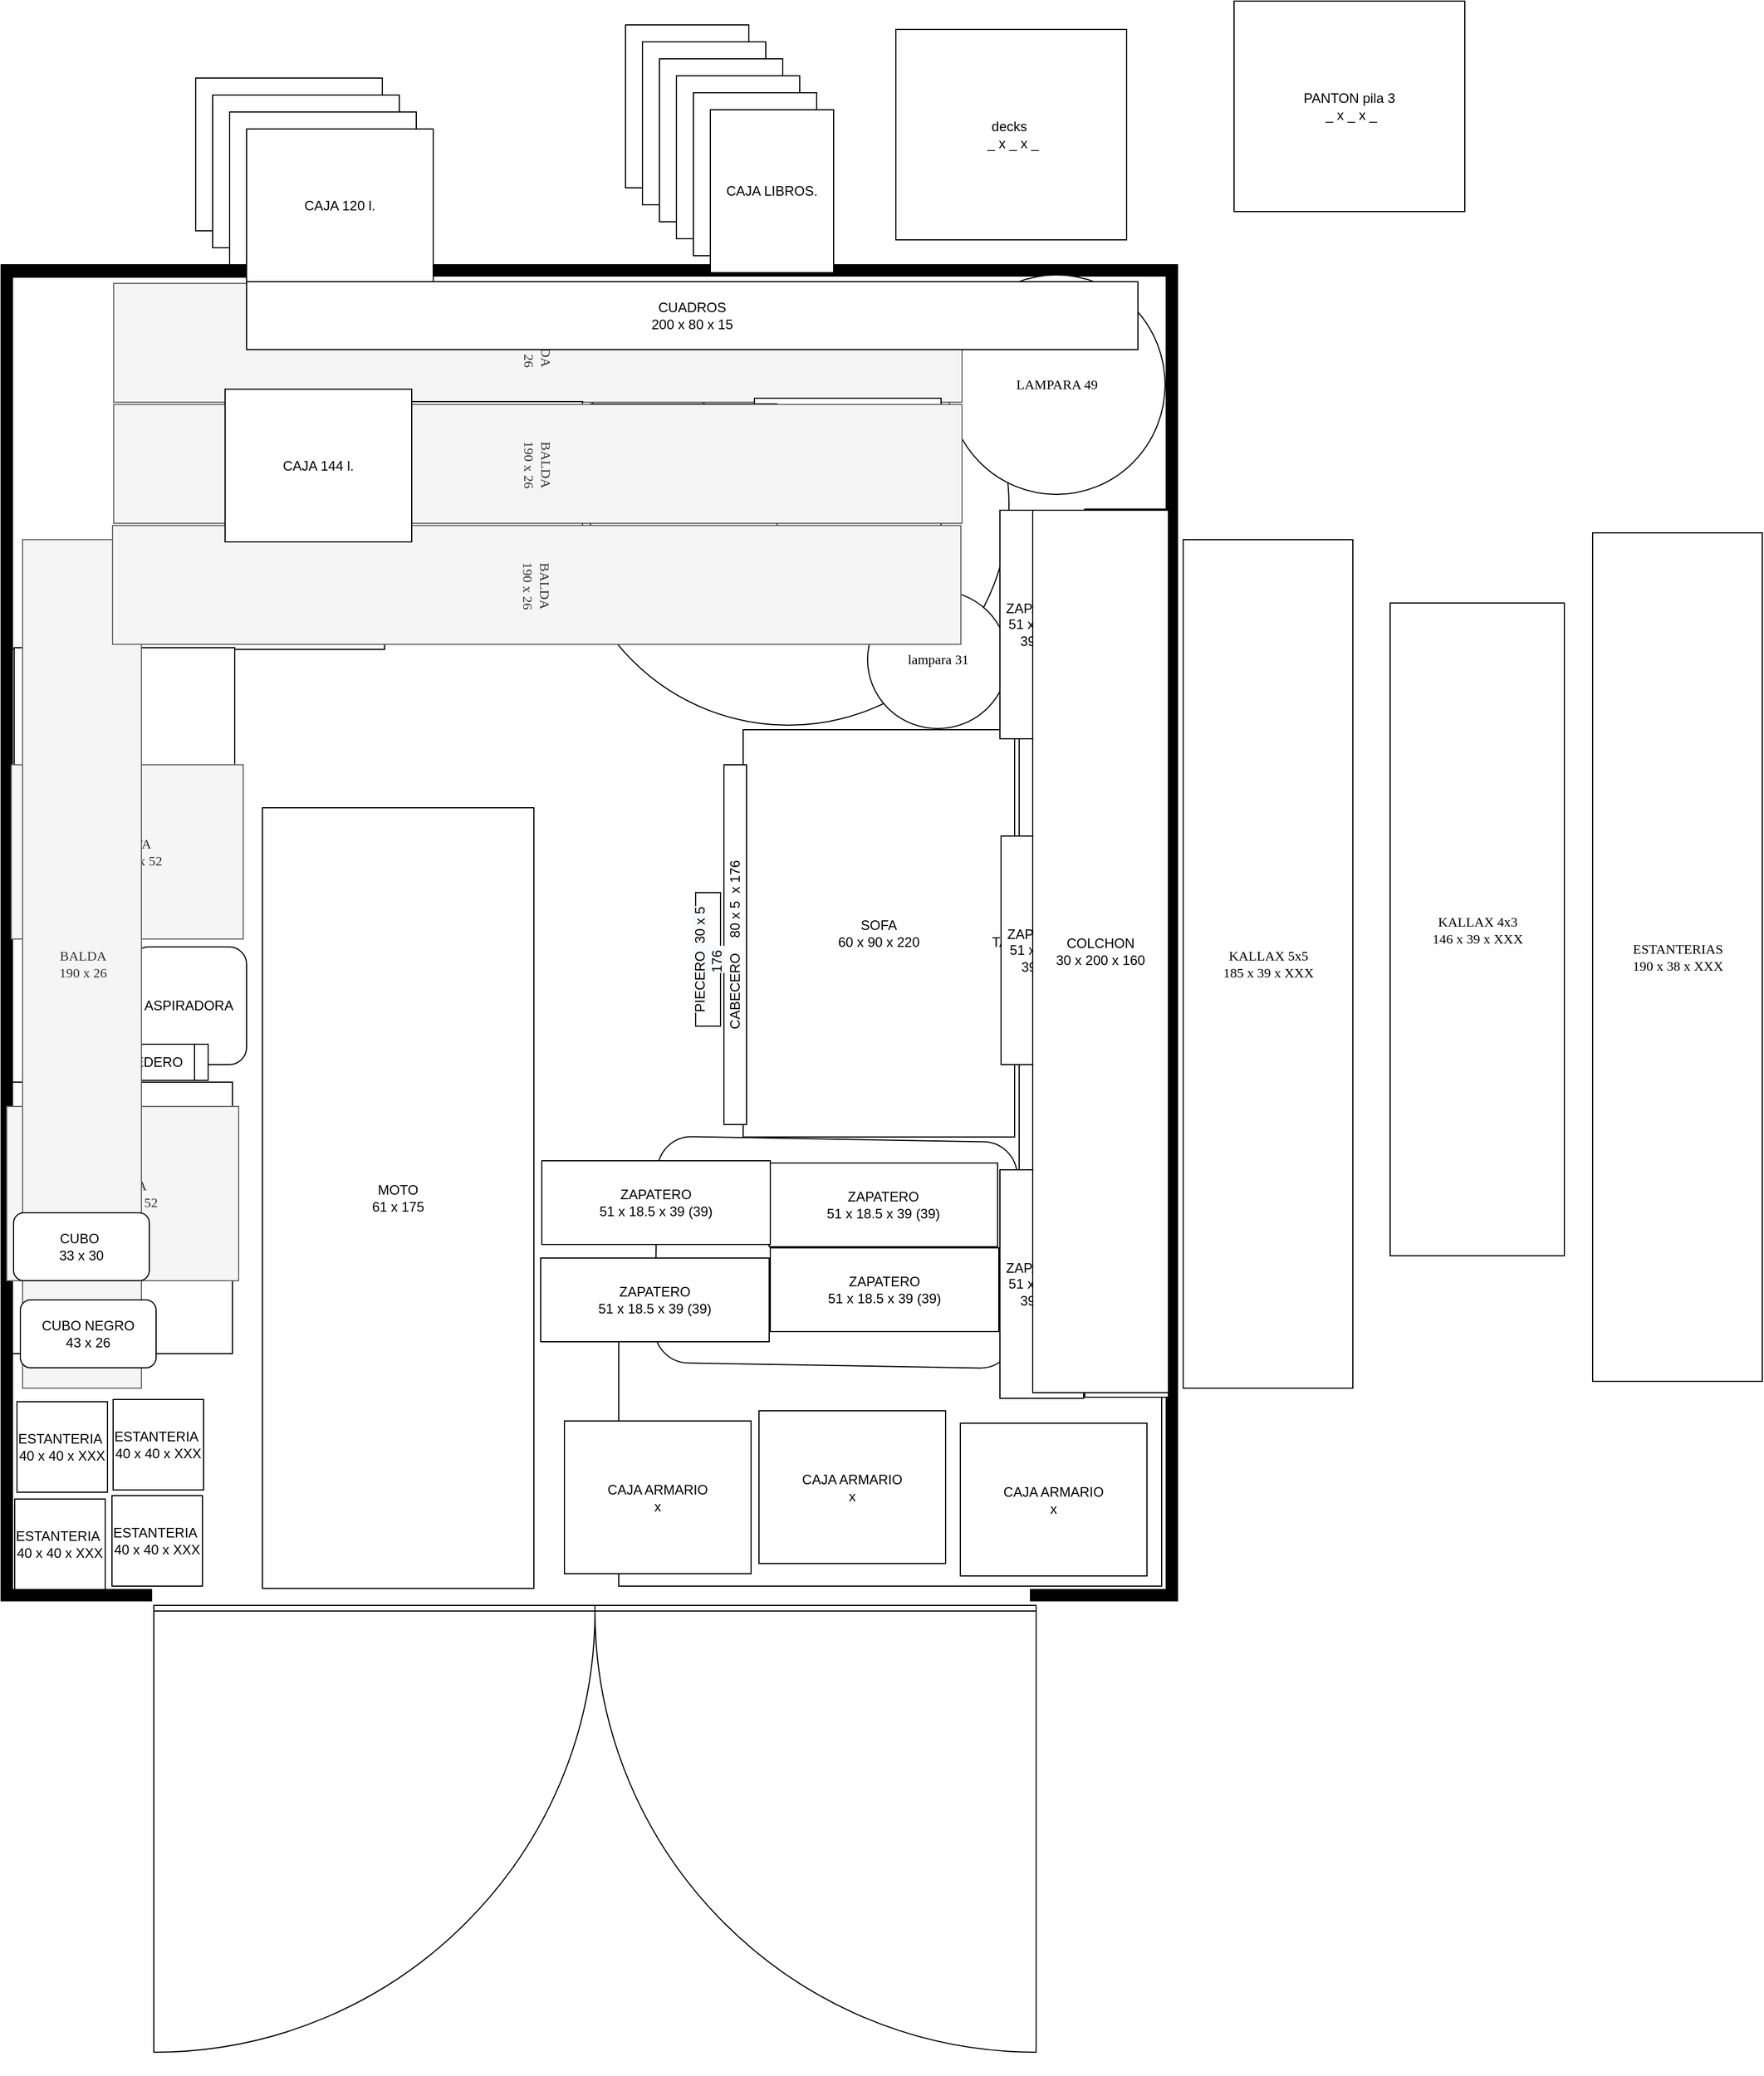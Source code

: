 <mxfile version="14.2.7" type="github">
  <diagram name="Page-1" id="38b20595-45e3-9b7f-d5ca-b57f44c5b66d">
    <mxGraphModel dx="1684" dy="2404" grid="0" gridSize="15" guides="0" tooltips="1" connect="0" arrows="0" fold="1" page="1" pageScale="1" pageWidth="1043" pageHeight="1181" background="none" math="1" shadow="0">
      <root>
        <mxCell id="0" />
        <mxCell id="1" parent="0" />
        <mxCell id="r4qnVybcs4rJ6ydenGPn-32" value="MESA PLEGLABLE&lt;br&gt;84 x 84&amp;nbsp; x 74" style="rounded=0;whiteSpace=wrap;html=1;strokeColor=#000000;fillColor=#ffffff;" parent="1" vertex="1">
          <mxGeometry x="10" y="11" width="329" height="329" as="geometry" />
        </mxCell>
        <mxCell id="48ef80bc37b76060-383" value="MESA&amp;nbsp;&lt;br&gt;100 x 100 x 74.5" style="shape=ellipse;shadow=0;rounded=0;comic=0;fontFamily=Verdana;fontSize=12;align=center;html=1;" parent="1" vertex="1">
          <mxGeometry x="501" y="17" width="390" height="390" as="geometry" />
        </mxCell>
        <mxCell id="r4qnVybcs4rJ6ydenGPn-2" value="ESTANTERIAS&lt;br&gt;190 x 38 x XXX" style="shape=rect;shadow=0;rounded=0;comic=0;fontFamily=Verdana;fontSize=12;align=center;html=1;text=moto" parent="1" vertex="1">
          <mxGeometry x="1407" y="237" width="150" height="750" as="geometry" />
        </mxCell>
        <mxCell id="r4qnVybcs4rJ6ydenGPn-3" value="TABLA PLANCHA&lt;br&gt;60 x 120" style="shape=rect;shadow=0;rounded=0;comic=0;fontFamily=Verdana;fontSize=12;align=center;html=1;text=moto;direction=south;" parent="1" vertex="1">
          <mxGeometry x="546" y="943" width="480" height="225" as="geometry" />
        </mxCell>
        <mxCell id="r4qnVybcs4rJ6ydenGPn-8" value="LAVADORA&lt;br&gt;65 x 50" style="rounded=0;whiteSpace=wrap;html=1;strokeColor=#000000;fillColor=#ffffff;rotation=-90;" parent="1" vertex="1">
          <mxGeometry x="-13" y="745" width="240" height="195" as="geometry" />
        </mxCell>
        <mxCell id="r4qnVybcs4rJ6ydenGPn-9" value="LAVAVAJILLAS&lt;br&gt;65 x 50" style="rounded=0;whiteSpace=wrap;html=1;strokeColor=#000000;fillColor=#ffffff;rotation=-90;" parent="1" vertex="1">
          <mxGeometry x="-11" y="361" width="240" height="195" as="geometry" />
        </mxCell>
        <mxCell id="r4qnVybcs4rJ6ydenGPn-11" value="SOFA&lt;br&gt;60 x 90 x 220" style="rounded=0;whiteSpace=wrap;html=1;strokeColor=#000000;fillColor=#ffffff;" parent="1" vertex="1">
          <mxGeometry x="656" y="411" width="240" height="360" as="geometry" />
        </mxCell>
        <mxCell id="r4qnVybcs4rJ6ydenGPn-12" value="MOTO&lt;br&gt;61 x 175" style="rounded=0;whiteSpace=wrap;html=1;strokeColor=#000000;fillColor=#ffffff;" parent="1" vertex="1">
          <mxGeometry x="231" y="480" width="240" height="690" as="geometry" />
        </mxCell>
        <mxCell id="r4qnVybcs4rJ6ydenGPn-13" value="CAJA ARMARIO&lt;br&gt;x" style="rounded=0;whiteSpace=wrap;html=1;strokeColor=#000000;fillColor=#ffffff;" parent="1" vertex="1">
          <mxGeometry x="848" y="1024" width="165" height="135" as="geometry" />
        </mxCell>
        <mxCell id="r4qnVybcs4rJ6ydenGPn-14" value="CAJA ARMARIO&lt;br&gt;x" style="rounded=0;whiteSpace=wrap;html=1;strokeColor=#000000;fillColor=#ffffff;" parent="1" vertex="1">
          <mxGeometry x="498" y="1022" width="165" height="135" as="geometry" />
        </mxCell>
        <mxCell id="r4qnVybcs4rJ6ydenGPn-15" value="CAJA ARMARIO&lt;br&gt;x" style="rounded=0;whiteSpace=wrap;html=1;strokeColor=#000000;fillColor=#ffffff;" parent="1" vertex="1">
          <mxGeometry x="670" y="1013" width="165" height="135" as="geometry" />
        </mxCell>
        <mxCell id="r4qnVybcs4rJ6ydenGPn-16" value="TABLEROS&lt;br&gt;" style="rounded=0;whiteSpace=wrap;html=1;strokeColor=#000000;fillColor=#ffffff;" parent="1" vertex="1">
          <mxGeometry x="900" y="261" width="15" height="675" as="geometry" />
        </mxCell>
        <mxCell id="r4qnVybcs4rJ6ydenGPn-17" value="" style="verticalLabelPosition=bottom;html=1;verticalAlign=top;align=center;shape=mxgraph.floorplan.wallCorner;fillColor=#000000;strokeColor=#000000;" parent="1" vertex="1">
          <mxGeometry width="1035" height="1170" as="geometry" />
        </mxCell>
        <mxCell id="r4qnVybcs4rJ6ydenGPn-19" value="" style="verticalLabelPosition=bottom;html=1;verticalAlign=top;align=center;shape=mxgraph.floorplan.wallCorner;fillColor=#000000;direction=south;strokeColor=#000000;" parent="1" vertex="1">
          <mxGeometry x="515" width="525" height="1170" as="geometry" />
        </mxCell>
        <mxCell id="r4qnVybcs4rJ6ydenGPn-20" value="" style="verticalLabelPosition=bottom;html=1;verticalAlign=top;align=center;shape=mxgraph.floorplan.wallCorner;fillColor=#000000;direction=north;strokeColor=#000000;" parent="1" vertex="1">
          <mxGeometry y="1157" width="133" height="24" as="geometry" />
        </mxCell>
        <mxCell id="r4qnVybcs4rJ6ydenGPn-21" value="" style="verticalLabelPosition=bottom;html=1;verticalAlign=top;align=center;shape=mxgraph.floorplan.wallCorner;fillColor=#000000;direction=west;strokeColor=#000000;" parent="1" vertex="1">
          <mxGeometry x="910" y="1095" width="130" height="86" as="geometry" />
        </mxCell>
        <mxCell id="r4qnVybcs4rJ6ydenGPn-22" value="" style="verticalLabelPosition=bottom;html=1;verticalAlign=top;align=center;shape=mxgraph.floorplan.doorDouble;aspect=fixed;strokeColor=#000000;fillColor=#ffffff;" parent="1" vertex="1">
          <mxGeometry x="135" y="1185" width="780" height="414.38" as="geometry" />
        </mxCell>
        <mxCell id="r4qnVybcs4rJ6ydenGPn-25" value="MESITA&amp;nbsp;&lt;br&gt;40 x 52 x 52" style="shape=rect;shadow=0;rounded=0;comic=0;fontFamily=Verdana;fontSize=12;align=center;html=1;text=moto;fillColor=#f5f5f5;strokeColor=#666666;fontColor=#333333;" parent="1" vertex="1">
          <mxGeometry x="5" y="744" width="205" height="154" as="geometry" />
        </mxCell>
        <mxCell id="r4qnVybcs4rJ6ydenGPn-26" value="MESITA&amp;nbsp;&lt;br&gt;40 x 52 x 52" style="shape=rect;shadow=0;rounded=0;comic=0;fontFamily=Verdana;fontSize=12;align=center;html=1;text=moto;fillColor=#f5f5f5;strokeColor=#666666;fontColor=#333333;" parent="1" vertex="1">
          <mxGeometry x="9" y="442" width="205" height="154" as="geometry" />
        </mxCell>
        <mxCell id="r4qnVybcs4rJ6ydenGPn-27" value="KALLAX 5x5&lt;br&gt;185 x 39 x XXX" style="shape=rect;shadow=0;rounded=0;comic=0;fontFamily=Verdana;fontSize=12;align=center;html=1;text=moto" parent="1" vertex="1">
          <mxGeometry x="1045" y="243" width="150" height="750" as="geometry" />
        </mxCell>
        <mxCell id="r4qnVybcs4rJ6ydenGPn-28" value="KALLAX 4x3&lt;br&gt;146 x 39 x XXX" style="shape=rect;shadow=0;rounded=0;comic=0;fontFamily=Verdana;fontSize=12;align=center;html=1;text=moto" parent="1" vertex="1">
          <mxGeometry x="1228" y="299" width="154" height="577" as="geometry" />
        </mxCell>
        <mxCell id="r4qnVybcs4rJ6ydenGPn-29" value="lampara 31" style="shape=ellipse;shadow=0;rounded=0;comic=0;fontFamily=Verdana;fontSize=12;align=center;html=1;" parent="1" vertex="1">
          <mxGeometry x="766" y="288" width="124" height="122" as="geometry" />
        </mxCell>
        <mxCell id="r4qnVybcs4rJ6ydenGPn-30" value="LAMPARA 49" style="shape=ellipse;shadow=0;rounded=0;comic=0;fontFamily=Verdana;fontSize=12;align=center;html=1;" parent="1" vertex="1">
          <mxGeometry x="837" y="9" width="192" height="194" as="geometry" />
        </mxCell>
        <mxCell id="r4qnVybcs4rJ6ydenGPn-34" value="BASE MESA aprox. 58&lt;br&gt;" style="shape=ellipse;shadow=0;rounded=0;comic=0;fontFamily=Verdana;fontSize=12;align=center;html=1;" parent="1" vertex="1">
          <mxGeometry x="586" y="90" width="230" height="230" as="geometry" />
        </mxCell>
        <mxCell id="r4qnVybcs4rJ6ydenGPn-24" value="BALDA&lt;br&gt;190 x 26" style="shape=rect;shadow=0;rounded=0;comic=0;fontFamily=Verdana;fontSize=12;align=center;html=1;text=moto;fillColor=#f5f5f5;strokeColor=#666666;fontColor=#333333;rotation=90;" parent="1" vertex="1">
          <mxGeometry x="422" y="-306" width="105" height="750" as="geometry" />
        </mxCell>
        <mxCell id="r4qnVybcs4rJ6ydenGPn-35" value="CAJA 144 l." style="rounded=0;whiteSpace=wrap;html=1;strokeColor=#000000;fillColor=#ffffff;" parent="1" vertex="1">
          <mxGeometry x="349" y="121" width="165" height="135" as="geometry" />
        </mxCell>
        <mxCell id="r4qnVybcs4rJ6ydenGPn-36" value="CAJA 144 l." style="rounded=0;whiteSpace=wrap;html=1;strokeColor=#000000;fillColor=#ffffff;" parent="1" vertex="1">
          <mxGeometry x="666" y="118" width="165" height="135" as="geometry" />
        </mxCell>
        <mxCell id="r4qnVybcs4rJ6ydenGPn-38" value="CAJA 144 l." style="rounded=0;whiteSpace=wrap;html=1;strokeColor=#000000;fillColor=#ffffff;" parent="1" vertex="1">
          <mxGeometry x="521" y="123" width="165" height="135" as="geometry" />
        </mxCell>
        <mxCell id="r4qnVybcs4rJ6ydenGPn-39" value="BALDA&lt;br&gt;190 x 26" style="shape=rect;shadow=0;rounded=0;comic=0;fontFamily=Verdana;fontSize=12;align=center;html=1;text=moto;fillColor=#f5f5f5;strokeColor=#666666;fontColor=#333333;rotation=90;" parent="1" vertex="1">
          <mxGeometry x="422" y="-199" width="105" height="750" as="geometry" />
        </mxCell>
        <mxCell id="r4qnVybcs4rJ6ydenGPn-40" value="CAJA ROPA&lt;br&gt;50 x 80&amp;nbsp;&lt;br&gt;x 8" style="rounded=1;whiteSpace=wrap;html=1;strokeColor=#000000;fillColor=#ffffff;rotation=-89;direction=south;" parent="1" vertex="1">
          <mxGeometry x="638" y="714" width="200" height="318" as="geometry" />
        </mxCell>
        <mxCell id="r4qnVybcs4rJ6ydenGPn-41" value="ASPIRADORA" style="rounded=1;whiteSpace=wrap;html=1;strokeColor=#000000;fillColor=#ffffff;" parent="1" vertex="1">
          <mxGeometry x="115" y="603" width="102" height="104" as="geometry" />
        </mxCell>
        <mxCell id="r4qnVybcs4rJ6ydenGPn-42" value="TENDEDERO" style="shape=process;whiteSpace=wrap;html=1;backgroundOutline=1;strokeColor=#000000;fillColor=#ffffff;" parent="1" vertex="1">
          <mxGeometry x="63" y="689" width="120" height="32" as="geometry" />
        </mxCell>
        <mxCell id="r4qnVybcs4rJ6ydenGPn-45" value="ZAPATERO&lt;br&gt;51 x 18.5 x 39 (39)" style="rounded=0;whiteSpace=wrap;html=1;strokeColor=#000000;fillColor=#ffffff;" parent="1" vertex="1">
          <mxGeometry x="680" y="869" width="202" height="74" as="geometry" />
        </mxCell>
        <mxCell id="r4qnVybcs4rJ6ydenGPn-46" value="ZAPATERO&lt;br&gt;51 x 18.5 x 39 (39)" style="rounded=0;whiteSpace=wrap;html=1;strokeColor=#000000;fillColor=#ffffff;" parent="1" vertex="1">
          <mxGeometry x="679" y="794" width="202" height="74" as="geometry" />
        </mxCell>
        <mxCell id="r4qnVybcs4rJ6ydenGPn-47" value="ZAPATERO&lt;br&gt;51 x 18.5 x 39 (39)" style="rounded=0;whiteSpace=wrap;html=1;strokeColor=#000000;fillColor=#ffffff;direction=south;" parent="1" vertex="1">
          <mxGeometry x="958" y="216" width="74" height="202" as="geometry" />
        </mxCell>
        <mxCell id="r4qnVybcs4rJ6ydenGPn-48" value="ZAPATERO&lt;br&gt;51 x 18.5 x 39 (39)" style="rounded=0;whiteSpace=wrap;html=1;strokeColor=#000000;fillColor=#ffffff;direction=south;" parent="1" vertex="1">
          <mxGeometry x="883" y="217" width="74" height="202" as="geometry" />
        </mxCell>
        <mxCell id="r4qnVybcs4rJ6ydenGPn-49" value="ZAPATERO&lt;br&gt;51 x 18.5 x 39 (39)" style="rounded=0;whiteSpace=wrap;html=1;strokeColor=#000000;fillColor=#ffffff;" parent="1" vertex="1">
          <mxGeometry x="477" y="878" width="202" height="74" as="geometry" />
        </mxCell>
        <mxCell id="r4qnVybcs4rJ6ydenGPn-50" value="ZAPATERO&lt;br&gt;51 x 18.5 x 39 (39)" style="rounded=0;whiteSpace=wrap;html=1;strokeColor=#000000;fillColor=#ffffff;" parent="1" vertex="1">
          <mxGeometry x="478" y="792" width="202" height="74" as="geometry" />
        </mxCell>
        <mxCell id="r4qnVybcs4rJ6ydenGPn-53" value="&lt;span&gt;CABECERO&amp;nbsp; &amp;nbsp;&amp;nbsp;&lt;/span&gt;&lt;span&gt;80 x 5&amp;nbsp; x 176&lt;/span&gt;" style="rounded=0;whiteSpace=wrap;html=1;strokeColor=#000000;fillColor=#ffffff;rotation=-90;" parent="1" vertex="1">
          <mxGeometry x="490" y="591" width="318" height="20" as="geometry" />
        </mxCell>
        <mxCell id="r4qnVybcs4rJ6ydenGPn-54" value="&lt;span style=&quot;color: rgb(0 , 0 , 0) ; font-family: &amp;#34;helvetica&amp;#34; ; font-size: 12px ; font-style: normal ; font-weight: 400 ; letter-spacing: normal ; text-align: center ; text-indent: 0px ; text-transform: none ; word-spacing: 0px ; background-color: rgb(248 , 249 , 250) ; display: inline ; float: none&quot;&gt;PIECERO&amp;nbsp;&amp;nbsp;&lt;/span&gt;&lt;span style=&quot;color: rgb(0 , 0 , 0) ; font-family: &amp;#34;helvetica&amp;#34; ; font-size: 12px ; font-style: normal ; font-weight: 400 ; letter-spacing: normal ; text-align: center ; text-indent: 0px ; text-transform: none ; word-spacing: 0px ; background-color: rgb(248 , 249 , 250) ; display: inline ; float: none&quot;&gt;30 x 5 176&amp;nbsp;&lt;/span&gt;" style="rounded=0;whiteSpace=wrap;html=1;strokeColor=#000000;fillColor=#ffffff;rotation=-90;" parent="1" vertex="1">
          <mxGeometry x="566" y="603" width="118" height="22" as="geometry" />
        </mxCell>
        <mxCell id="r4qnVybcs4rJ6ydenGPn-23" value="BALDA&lt;br&gt;190 x 26" style="shape=rect;shadow=0;rounded=0;comic=0;fontFamily=Verdana;fontSize=12;align=center;html=1;text=moto;fillColor=#f5f5f5;strokeColor=#666666;fontColor=#333333;" parent="1" vertex="1">
          <mxGeometry x="19" y="243" width="105" height="750" as="geometry" />
        </mxCell>
        <mxCell id="r4qnVybcs4rJ6ydenGPn-43" value="CUBO NEGRO&lt;br&gt;43 x 26" style="rounded=1;whiteSpace=wrap;html=1;strokeColor=#000000;fillColor=#ffffff;" parent="1" vertex="1">
          <mxGeometry x="17" y="915" width="120" height="60" as="geometry" />
        </mxCell>
        <mxCell id="r4qnVybcs4rJ6ydenGPn-44" value="CUBO&amp;nbsp;&lt;br&gt;33 x 30" style="rounded=1;whiteSpace=wrap;html=1;strokeColor=#000000;fillColor=#ffffff;" parent="1" vertex="1">
          <mxGeometry x="11" y="838" width="120" height="60" as="geometry" />
        </mxCell>
        <mxCell id="r4qnVybcs4rJ6ydenGPn-55" value="CUADROS&lt;br&gt;200 x 80 x 15" style="rounded=0;whiteSpace=wrap;html=1;strokeColor=#000000;fillColor=#ffffff;" parent="1" vertex="1">
          <mxGeometry x="217" y="15" width="788" height="60" as="geometry" />
        </mxCell>
        <mxCell id="r4qnVybcs4rJ6ydenGPn-56" value="ESTANTERIA&amp;nbsp;&lt;br&gt;40 x 40 x XXX" style="whiteSpace=wrap;html=1;aspect=fixed;strokeColor=#000000;fillColor=#ffffff;" parent="1" vertex="1">
          <mxGeometry x="14" y="1005" width="80" height="80" as="geometry" />
        </mxCell>
        <mxCell id="r4qnVybcs4rJ6ydenGPn-57" value="ESTANTERIA&amp;nbsp;&lt;br&gt;40 x 40 x XXX" style="whiteSpace=wrap;html=1;aspect=fixed;strokeColor=#000000;fillColor=#ffffff;" parent="1" vertex="1">
          <mxGeometry x="12" y="1091" width="80" height="80" as="geometry" />
        </mxCell>
        <mxCell id="r4qnVybcs4rJ6ydenGPn-58" value="ESTANTERIA&amp;nbsp;&lt;br&gt;40 x 40 x XXX" style="whiteSpace=wrap;html=1;aspect=fixed;strokeColor=#000000;fillColor=#ffffff;" parent="1" vertex="1">
          <mxGeometry x="99" y="1003" width="80" height="80" as="geometry" />
        </mxCell>
        <mxCell id="r4qnVybcs4rJ6ydenGPn-59" value="ESTANTERIA&amp;nbsp;&lt;br&gt;40 x 40 x XXX" style="whiteSpace=wrap;html=1;aspect=fixed;strokeColor=#000000;fillColor=#ffffff;" parent="1" vertex="1">
          <mxGeometry x="98" y="1088" width="80" height="80" as="geometry" />
        </mxCell>
        <mxCell id="r4qnVybcs4rJ6ydenGPn-60" value="decks&amp;nbsp;&lt;br&gt;&amp;nbsp;_ x _ x _" style="rounded=0;whiteSpace=wrap;html=1;strokeColor=#000000;fillColor=#ffffff;" parent="1" vertex="1">
          <mxGeometry x="791" y="-208" width="204" height="186" as="geometry" />
        </mxCell>
        <mxCell id="r4qnVybcs4rJ6ydenGPn-61" value="CAJA 120 l." style="rounded=0;whiteSpace=wrap;html=1;strokeColor=#000000;fillColor=#ffffff;" parent="1" vertex="1">
          <mxGeometry x="172" y="-165" width="165" height="135" as="geometry" />
        </mxCell>
        <mxCell id="r4qnVybcs4rJ6ydenGPn-62" value="CAJA 120 l." style="rounded=0;whiteSpace=wrap;html=1;strokeColor=#000000;fillColor=#ffffff;" parent="1" vertex="1">
          <mxGeometry x="187" y="-150" width="165" height="135" as="geometry" />
        </mxCell>
        <mxCell id="r4qnVybcs4rJ6ydenGPn-63" value="CAJA 120 l." style="rounded=0;whiteSpace=wrap;html=1;strokeColor=#000000;fillColor=#ffffff;" parent="1" vertex="1">
          <mxGeometry x="187" y="-150" width="165" height="135" as="geometry" />
        </mxCell>
        <mxCell id="r4qnVybcs4rJ6ydenGPn-64" value="CAJA 120 l." style="rounded=0;whiteSpace=wrap;html=1;strokeColor=#000000;fillColor=#ffffff;" parent="1" vertex="1">
          <mxGeometry x="202" y="-135" width="165" height="135" as="geometry" />
        </mxCell>
        <mxCell id="r4qnVybcs4rJ6ydenGPn-65" value="CAJA 120 l." style="rounded=0;whiteSpace=wrap;html=1;strokeColor=#000000;fillColor=#ffffff;" parent="1" vertex="1">
          <mxGeometry x="202" y="-135" width="165" height="135" as="geometry" />
        </mxCell>
        <mxCell id="r4qnVybcs4rJ6ydenGPn-66" value="CAJA 120 l." style="rounded=0;whiteSpace=wrap;html=1;strokeColor=#000000;fillColor=#ffffff;" parent="1" vertex="1">
          <mxGeometry x="217" y="-120" width="165" height="135" as="geometry" />
        </mxCell>
        <mxCell id="r4qnVybcs4rJ6ydenGPn-67" value="CAJA LIBROS." style="rounded=0;whiteSpace=wrap;html=1;strokeColor=#000000;fillColor=#ffffff;" parent="1" vertex="1">
          <mxGeometry x="552" y="-212" width="109" height="144" as="geometry" />
        </mxCell>
        <mxCell id="r4qnVybcs4rJ6ydenGPn-68" value="CAJA LIBROS." style="rounded=0;whiteSpace=wrap;html=1;strokeColor=#000000;fillColor=#ffffff;" parent="1" vertex="1">
          <mxGeometry x="567" y="-197" width="109" height="144" as="geometry" />
        </mxCell>
        <mxCell id="r4qnVybcs4rJ6ydenGPn-69" value="CAJA LIBROS." style="rounded=0;whiteSpace=wrap;html=1;strokeColor=#000000;fillColor=#ffffff;" parent="1" vertex="1">
          <mxGeometry x="582" y="-182" width="109" height="144" as="geometry" />
        </mxCell>
        <mxCell id="r4qnVybcs4rJ6ydenGPn-70" value="CAJA LIBROS." style="rounded=0;whiteSpace=wrap;html=1;strokeColor=#000000;fillColor=#ffffff;" parent="1" vertex="1">
          <mxGeometry x="597" y="-167" width="109" height="144" as="geometry" />
        </mxCell>
        <mxCell id="r4qnVybcs4rJ6ydenGPn-71" value="CAJA LIBROS." style="rounded=0;whiteSpace=wrap;html=1;strokeColor=#000000;fillColor=#ffffff;" parent="1" vertex="1">
          <mxGeometry x="612" y="-152" width="109" height="144" as="geometry" />
        </mxCell>
        <mxCell id="r4qnVybcs4rJ6ydenGPn-72" value="CAJA LIBROS." style="rounded=0;whiteSpace=wrap;html=1;strokeColor=#000000;fillColor=#ffffff;" parent="1" vertex="1">
          <mxGeometry x="627" y="-137" width="109" height="144" as="geometry" />
        </mxCell>
        <mxCell id="5UWoC-fxccsJFHag1fMj-1" value="PANTON pila 3&lt;br&gt;&amp;nbsp;_ x _ x _" style="rounded=0;whiteSpace=wrap;html=1;strokeColor=#000000;fillColor=#ffffff;" vertex="1" parent="1">
          <mxGeometry x="1090" y="-233" width="204" height="186" as="geometry" />
        </mxCell>
        <mxCell id="5UWoC-fxccsJFHag1fMj-2" value="ZAPATERO&lt;br&gt;51 x 18.5 x 39 (39)" style="rounded=0;whiteSpace=wrap;html=1;strokeColor=#000000;fillColor=#ffffff;direction=south;" vertex="1" parent="1">
          <mxGeometry x="959" y="504" width="74" height="202" as="geometry" />
        </mxCell>
        <mxCell id="5UWoC-fxccsJFHag1fMj-3" value="ZAPATERO&lt;br&gt;51 x 18.5 x 39 (39)" style="rounded=0;whiteSpace=wrap;html=1;strokeColor=#000000;fillColor=#ffffff;direction=south;" vertex="1" parent="1">
          <mxGeometry x="884" y="505" width="74" height="202" as="geometry" />
        </mxCell>
        <mxCell id="5UWoC-fxccsJFHag1fMj-4" value="ZAPATERO&lt;br&gt;51 x 18.5 x 39 (39)" style="rounded=0;whiteSpace=wrap;html=1;strokeColor=#000000;fillColor=#ffffff;direction=south;" vertex="1" parent="1">
          <mxGeometry x="958" y="799" width="74" height="202" as="geometry" />
        </mxCell>
        <mxCell id="5UWoC-fxccsJFHag1fMj-5" value="ZAPATERO&lt;br&gt;51 x 18.5 x 39 (39)" style="rounded=0;whiteSpace=wrap;html=1;strokeColor=#000000;fillColor=#ffffff;direction=south;" vertex="1" parent="1">
          <mxGeometry x="883" y="800" width="74" height="202" as="geometry" />
        </mxCell>
        <mxCell id="r4qnVybcs4rJ6ydenGPn-10" value="COLCHON&lt;br&gt;30 x 200 x 160" style="rounded=0;whiteSpace=wrap;html=1;strokeColor=#000000;fillColor=#ffffff;" parent="1" vertex="1">
          <mxGeometry x="912" y="217" width="120" height="780" as="geometry" />
        </mxCell>
        <mxCell id="5UWoC-fxccsJFHag1fMj-6" value="BALDA&lt;br&gt;190 x 26" style="shape=rect;shadow=0;rounded=0;comic=0;fontFamily=Verdana;fontSize=12;align=center;html=1;text=moto;fillColor=#f5f5f5;strokeColor=#666666;fontColor=#333333;rotation=90;" vertex="1" parent="1">
          <mxGeometry x="421" y="-92" width="105" height="750" as="geometry" />
        </mxCell>
        <mxCell id="r4qnVybcs4rJ6ydenGPn-37" value="CAJA 144 l." style="rounded=0;whiteSpace=wrap;html=1;strokeColor=#000000;fillColor=#ffffff;" parent="1" vertex="1">
          <mxGeometry x="198" y="110" width="165" height="135" as="geometry" />
        </mxCell>
      </root>
    </mxGraphModel>
  </diagram>
</mxfile>
